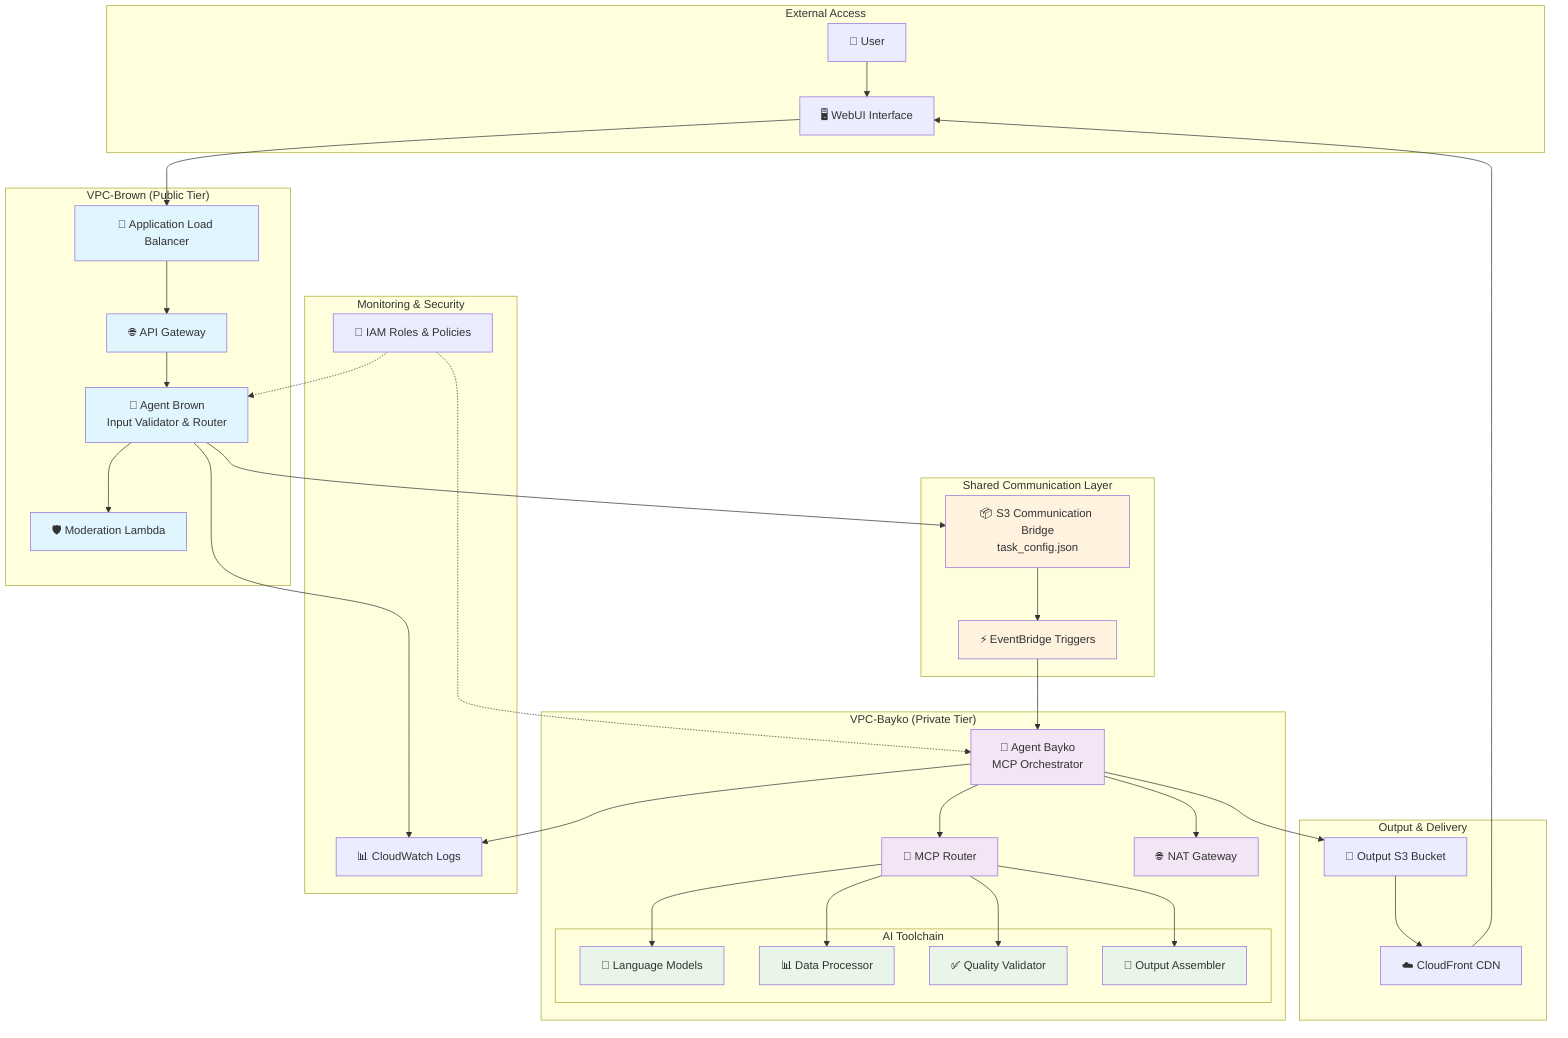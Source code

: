 graph TB
    subgraph "External Access"
        User[👤 User]
        WebUI[🖥️ WebUI Interface]
    end
    
    subgraph "VPC-Brown (Public Tier)" 
        ALB[🔄 Application Load Balancer]
        AGW[🌐 API Gateway]
        Brown[🤖 Agent Brown<br/>Input Validator & Router]
        ModLambda[🛡️ Moderation Lambda]
    end
    
    subgraph "Shared Communication Layer"
        S3Bridge[📦 S3 Communication Bridge<br/>task_config.json]
        EventBridge[⚡ EventBridge Triggers]
    end
    
    subgraph "VPC-Bayko (Private Tier)"
        Bayko[🧠 Agent Bayko<br/>MCP Orchestrator]
        MCPRouter[🔀 MCP Router]
        
        subgraph "AI Toolchain"
            LLM[🤖 Language Models]
            DataProcessor[📊 Data Processor]
            Validator[✅ Quality Validator]
            Assembler[🔧 Output Assembler]
        end
        
        NAT[🌐 NAT Gateway]
    end
    
    subgraph "Output & Delivery"
        OutputS3[📁 Output S3 Bucket]
        CloudFront[☁️ CloudFront CDN]
    end
    
    subgraph "Monitoring & Security"
        CloudWatch[📊 CloudWatch Logs]
        IAM[🔐 IAM Roles & Policies]
    end
    
    %% External Flow
    User --> WebUI
    WebUI --> ALB
    ALB --> AGW
    AGW --> Brown
    
    %% Cross-VPC Communication
    Brown --> S3Bridge
    Brown --> ModLambda
    S3Bridge --> EventBridge
    EventBridge --> Bayko
    
    %% Internal Bayko Processing
    Bayko --> MCPRouter
    MCPRouter --> LLM
    MCPRouter --> DataProcessor
    MCPRouter --> Validator
    MCPRouter --> Assembler
    
    %% Output Flow
    Bayko --> OutputS3
    OutputS3 --> CloudFront
    CloudFront --> WebUI
    
    %% Network & Security
    Bayko --> NAT
    Brown --> CloudWatch
    Bayko --> CloudWatch
    IAM -.-> Brown
    IAM -.-> Bayko
    
    classDef publicTier fill:#e1f5fe
    classDef privateTier fill:#f3e5f5
    classDef sharedLayer fill:#fff3e0
    classDef aiTools fill:#e8f5e8
    
    class ALB,AGW,Brown,ModLambda publicTier
    class Bayko,MCPRouter,NAT privateTier
    class S3Bridge,EventBridge sharedLayer
    class LLM,DataProcessor,Validator,Assembler aiTools
